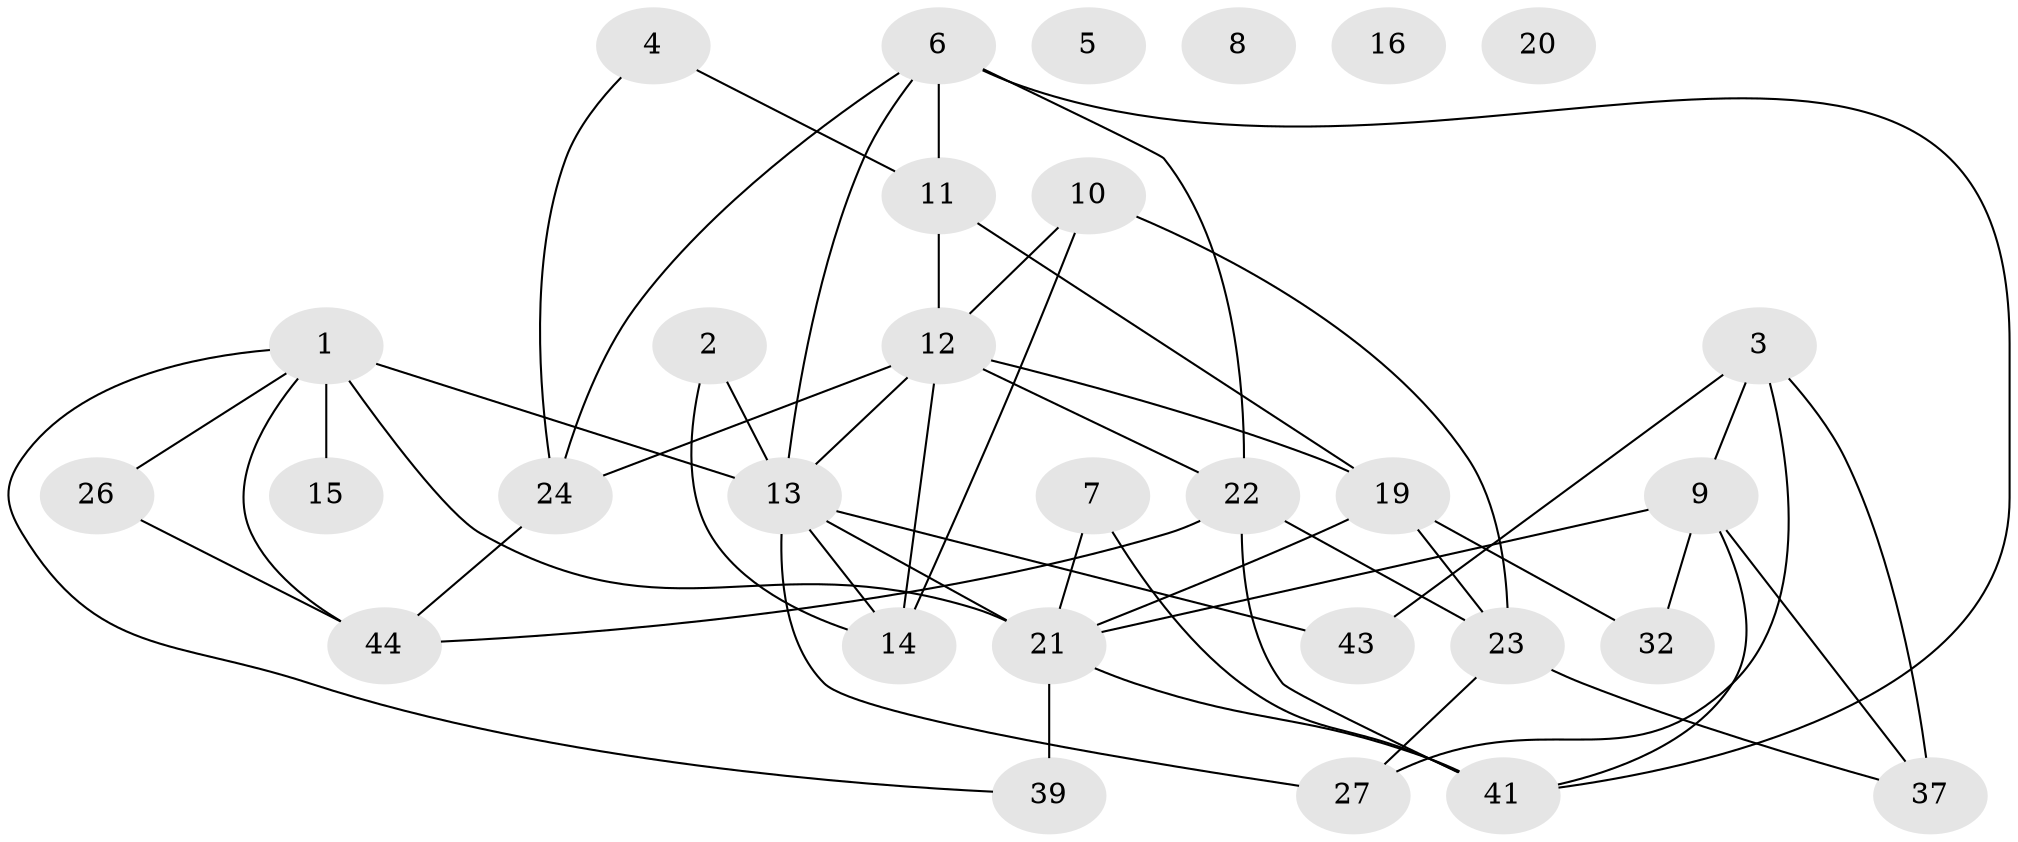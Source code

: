 // original degree distribution, {4: 0.26, 3: 0.3, 2: 0.16, 1: 0.08, 0: 0.06, 5: 0.14}
// Generated by graph-tools (version 1.1) at 2025/16/03/04/25 18:16:31]
// undirected, 30 vertices, 51 edges
graph export_dot {
graph [start="1"]
  node [color=gray90,style=filled];
  1 [super="+36"];
  2;
  3 [super="+35"];
  4 [super="+48"];
  5 [super="+46"];
  6 [super="+47"];
  7;
  8;
  9 [super="+34"];
  10 [super="+33"];
  11 [super="+18"];
  12 [super="+29+17"];
  13 [super="+30"];
  14 [super="+31"];
  15;
  16;
  19;
  20;
  21 [super="+28+38"];
  22 [super="+25"];
  23;
  24 [super="+45"];
  26;
  27;
  32;
  37;
  39;
  41;
  43;
  44;
  1 -- 15;
  1 -- 39;
  1 -- 26;
  1 -- 44;
  1 -- 13 [weight=2];
  1 -- 21;
  2 -- 14;
  2 -- 13 [weight=2];
  3 -- 37;
  3 -- 27;
  3 -- 43;
  3 -- 9;
  4 -- 24;
  4 -- 11;
  6 -- 13;
  6 -- 24;
  6 -- 41;
  6 -- 22;
  6 -- 11;
  7 -- 41;
  7 -- 21 [weight=2];
  9 -- 32;
  9 -- 41;
  9 -- 37;
  9 -- 21;
  10 -- 23;
  10 -- 14;
  10 -- 12;
  11 -- 19;
  11 -- 12;
  12 -- 14;
  12 -- 24;
  12 -- 19;
  12 -- 22 [weight=2];
  12 -- 13;
  13 -- 27;
  13 -- 43;
  13 -- 14;
  13 -- 21;
  19 -- 21;
  19 -- 23;
  19 -- 32;
  21 -- 39 [weight=2];
  21 -- 41;
  22 -- 23;
  22 -- 44;
  22 -- 41;
  23 -- 27;
  23 -- 37;
  24 -- 44;
  26 -- 44;
}
